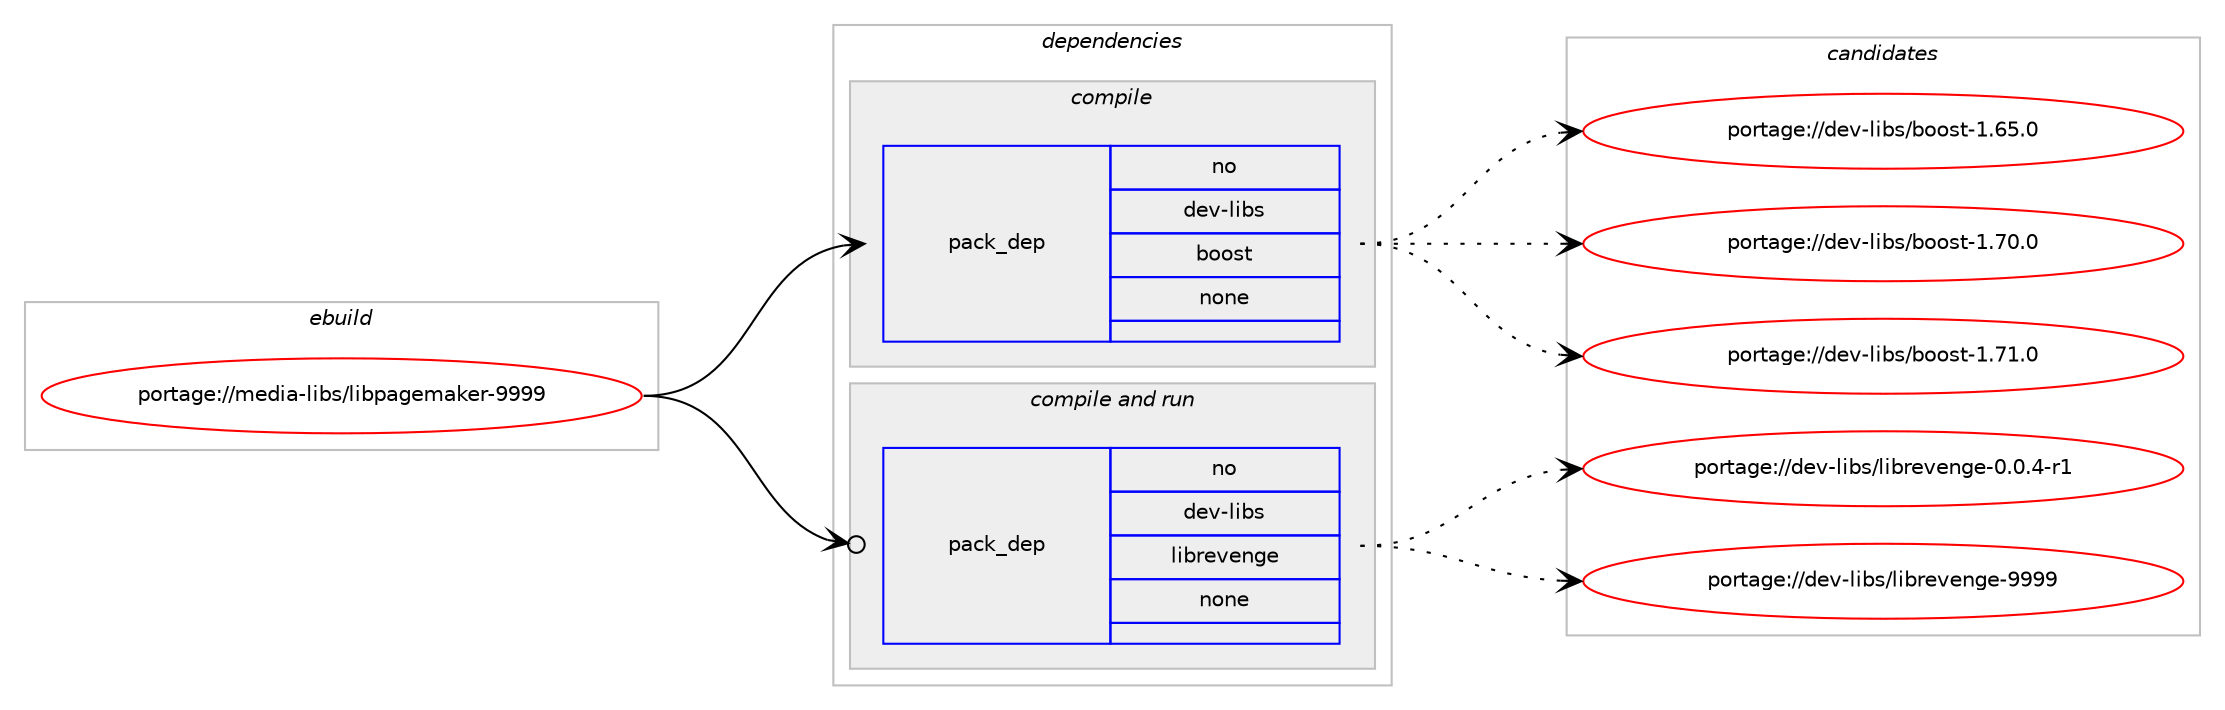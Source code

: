 digraph prolog {

# *************
# Graph options
# *************

newrank=true;
concentrate=true;
compound=true;
graph [rankdir=LR,fontname=Helvetica,fontsize=10,ranksep=1.5];#, ranksep=2.5, nodesep=0.2];
edge  [arrowhead=vee];
node  [fontname=Helvetica,fontsize=10];

# **********
# The ebuild
# **********

subgraph cluster_leftcol {
color=gray;
rank=same;
label=<<i>ebuild</i>>;
id [label="portage://media-libs/libpagemaker-9999", color=red, width=4, href="../media-libs/libpagemaker-9999.svg"];
}

# ****************
# The dependencies
# ****************

subgraph cluster_midcol {
color=gray;
label=<<i>dependencies</i>>;
subgraph cluster_compile {
fillcolor="#eeeeee";
style=filled;
label=<<i>compile</i>>;
subgraph pack235734 {
dependency321142 [label=<<TABLE BORDER="0" CELLBORDER="1" CELLSPACING="0" CELLPADDING="4" WIDTH="220"><TR><TD ROWSPAN="6" CELLPADDING="30">pack_dep</TD></TR><TR><TD WIDTH="110">no</TD></TR><TR><TD>dev-libs</TD></TR><TR><TD>boost</TD></TR><TR><TD>none</TD></TR><TR><TD></TD></TR></TABLE>>, shape=none, color=blue];
}
id:e -> dependency321142:w [weight=20,style="solid",arrowhead="vee"];
}
subgraph cluster_compileandrun {
fillcolor="#eeeeee";
style=filled;
label=<<i>compile and run</i>>;
subgraph pack235735 {
dependency321143 [label=<<TABLE BORDER="0" CELLBORDER="1" CELLSPACING="0" CELLPADDING="4" WIDTH="220"><TR><TD ROWSPAN="6" CELLPADDING="30">pack_dep</TD></TR><TR><TD WIDTH="110">no</TD></TR><TR><TD>dev-libs</TD></TR><TR><TD>librevenge</TD></TR><TR><TD>none</TD></TR><TR><TD></TD></TR></TABLE>>, shape=none, color=blue];
}
id:e -> dependency321143:w [weight=20,style="solid",arrowhead="odotvee"];
}
subgraph cluster_run {
fillcolor="#eeeeee";
style=filled;
label=<<i>run</i>>;
}
}

# **************
# The candidates
# **************

subgraph cluster_choices {
rank=same;
color=gray;
label=<<i>candidates</i>>;

subgraph choice235734 {
color=black;
nodesep=1;
choiceportage1001011184510810598115479811111111511645494654534648 [label="portage://dev-libs/boost-1.65.0", color=red, width=4,href="../dev-libs/boost-1.65.0.svg"];
choiceportage1001011184510810598115479811111111511645494655484648 [label="portage://dev-libs/boost-1.70.0", color=red, width=4,href="../dev-libs/boost-1.70.0.svg"];
choiceportage1001011184510810598115479811111111511645494655494648 [label="portage://dev-libs/boost-1.71.0", color=red, width=4,href="../dev-libs/boost-1.71.0.svg"];
dependency321142:e -> choiceportage1001011184510810598115479811111111511645494654534648:w [style=dotted,weight="100"];
dependency321142:e -> choiceportage1001011184510810598115479811111111511645494655484648:w [style=dotted,weight="100"];
dependency321142:e -> choiceportage1001011184510810598115479811111111511645494655494648:w [style=dotted,weight="100"];
}
subgraph choice235735 {
color=black;
nodesep=1;
choiceportage100101118451081059811547108105981141011181011101031014548464846524511449 [label="portage://dev-libs/librevenge-0.0.4-r1", color=red, width=4,href="../dev-libs/librevenge-0.0.4-r1.svg"];
choiceportage100101118451081059811547108105981141011181011101031014557575757 [label="portage://dev-libs/librevenge-9999", color=red, width=4,href="../dev-libs/librevenge-9999.svg"];
dependency321143:e -> choiceportage100101118451081059811547108105981141011181011101031014548464846524511449:w [style=dotted,weight="100"];
dependency321143:e -> choiceportage100101118451081059811547108105981141011181011101031014557575757:w [style=dotted,weight="100"];
}
}

}
